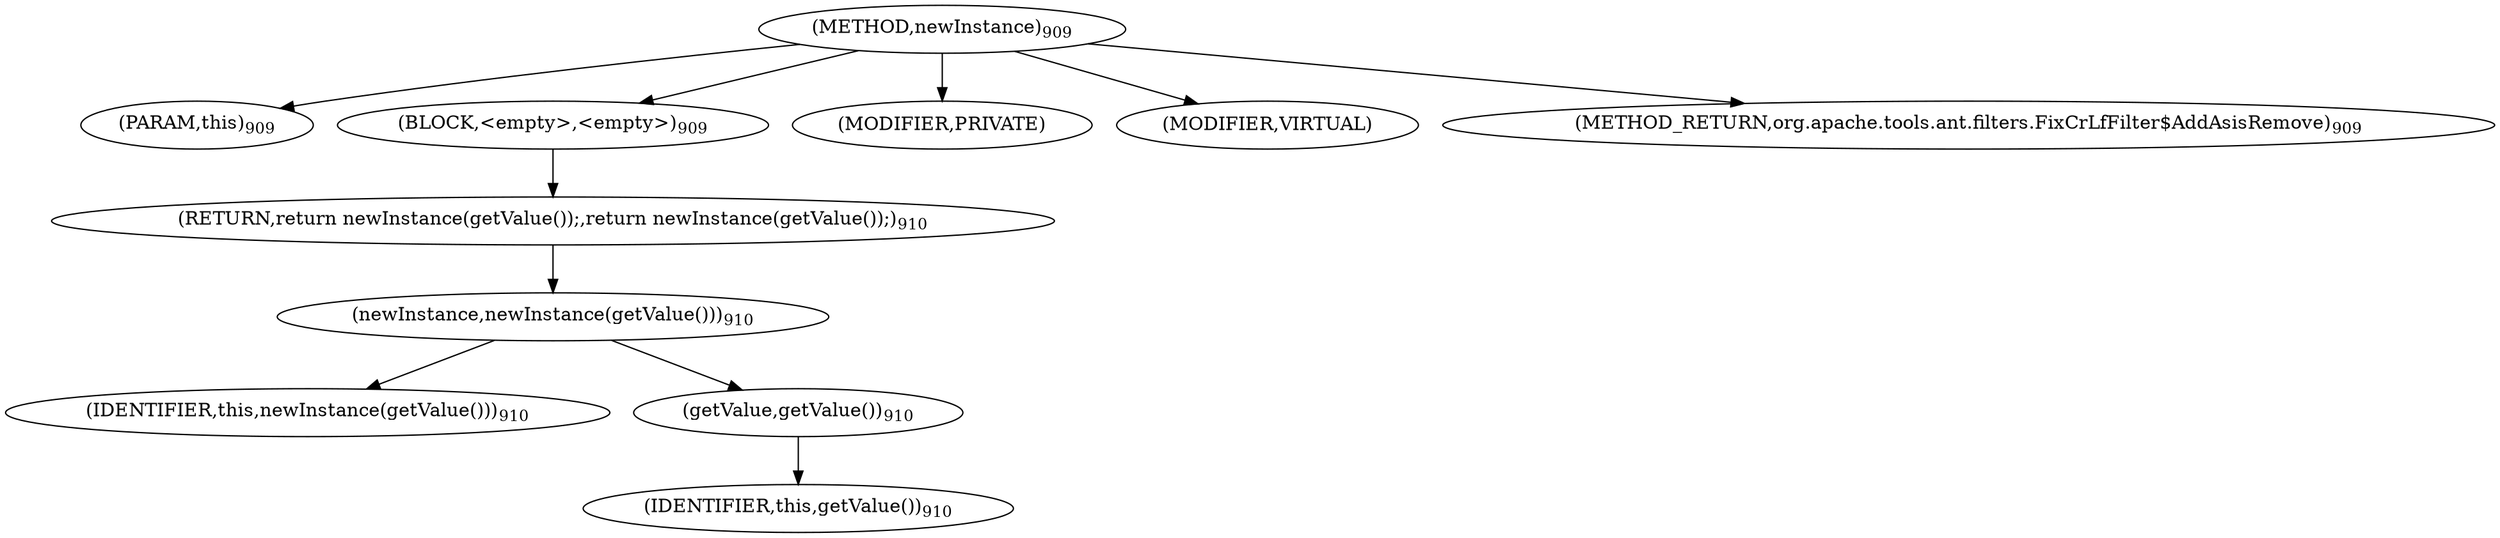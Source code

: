 digraph "newInstance" {  
"2124" [label = <(METHOD,newInstance)<SUB>909</SUB>> ]
"220" [label = <(PARAM,this)<SUB>909</SUB>> ]
"2125" [label = <(BLOCK,&lt;empty&gt;,&lt;empty&gt;)<SUB>909</SUB>> ]
"2126" [label = <(RETURN,return newInstance(getValue());,return newInstance(getValue());)<SUB>910</SUB>> ]
"2127" [label = <(newInstance,newInstance(getValue()))<SUB>910</SUB>> ]
"221" [label = <(IDENTIFIER,this,newInstance(getValue()))<SUB>910</SUB>> ]
"2128" [label = <(getValue,getValue())<SUB>910</SUB>> ]
"219" [label = <(IDENTIFIER,this,getValue())<SUB>910</SUB>> ]
"2129" [label = <(MODIFIER,PRIVATE)> ]
"2130" [label = <(MODIFIER,VIRTUAL)> ]
"2131" [label = <(METHOD_RETURN,org.apache.tools.ant.filters.FixCrLfFilter$AddAsisRemove)<SUB>909</SUB>> ]
  "2124" -> "220" 
  "2124" -> "2125" 
  "2124" -> "2129" 
  "2124" -> "2130" 
  "2124" -> "2131" 
  "2125" -> "2126" 
  "2126" -> "2127" 
  "2127" -> "221" 
  "2127" -> "2128" 
  "2128" -> "219" 
}

